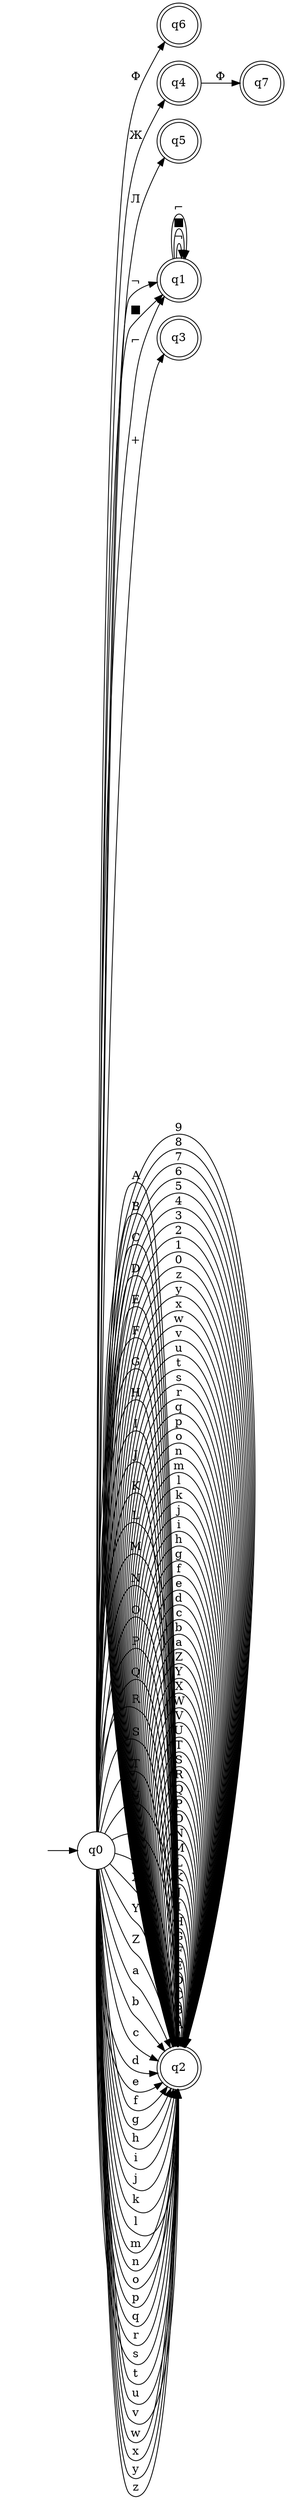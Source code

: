 digraph "DFA DIRECT - YALEX" {
	graph [rankdir=LR]
	"" [label="" shape=plaintext]
	q6 [label=q6 shape=doublecircle]
	q4 [label=q4 shape=doublecircle]
	q5 [label=q5 shape=doublecircle]
	q1 [label=q1 shape=doublecircle]
	q3 [label=q3 shape=doublecircle]
	q2 [label=q2 shape=doublecircle]
	q7 [label=q7 shape=doublecircle]
	q0 [label=q0 shape=circle]
	"" -> q0 [label=""]
	q0 -> q1 [label="¬"]
	q0 -> q1 [label="■"]
	q0 -> q1 [label="⌐"]
	q0 -> q2 [label=A]
	q0 -> q2 [label=B]
	q0 -> q2 [label=C]
	q0 -> q2 [label=D]
	q0 -> q2 [label=E]
	q0 -> q2 [label=F]
	q0 -> q2 [label=G]
	q0 -> q2 [label=H]
	q0 -> q2 [label=I]
	q0 -> q2 [label=J]
	q0 -> q2 [label=K]
	q0 -> q2 [label=L]
	q0 -> q2 [label=M]
	q0 -> q2 [label=N]
	q0 -> q2 [label=O]
	q0 -> q2 [label=P]
	q0 -> q2 [label=Q]
	q0 -> q2 [label=R]
	q0 -> q2 [label=S]
	q0 -> q2 [label=T]
	q0 -> q2 [label=U]
	q0 -> q2 [label=V]
	q0 -> q2 [label=W]
	q0 -> q2 [label=X]
	q0 -> q2 [label=Y]
	q0 -> q2 [label=Z]
	q0 -> q2 [label=a]
	q0 -> q2 [label=b]
	q0 -> q2 [label=c]
	q0 -> q2 [label=d]
	q0 -> q2 [label=e]
	q0 -> q2 [label=f]
	q0 -> q2 [label=g]
	q0 -> q2 [label=h]
	q0 -> q2 [label=i]
	q0 -> q2 [label=j]
	q0 -> q2 [label=k]
	q0 -> q2 [label=l]
	q0 -> q2 [label=m]
	q0 -> q2 [label=n]
	q0 -> q2 [label=o]
	q0 -> q2 [label=p]
	q0 -> q2 [label=q]
	q0 -> q2 [label=r]
	q0 -> q2 [label=s]
	q0 -> q2 [label=t]
	q0 -> q2 [label=u]
	q0 -> q2 [label=v]
	q0 -> q2 [label=w]
	q0 -> q2 [label=x]
	q0 -> q2 [label=y]
	q0 -> q2 [label=z]
	q0 -> q3 [label="+"]
	q0 -> q4 [label="Ж"]
	q0 -> q5 [label="Л"]
	q0 -> q6 [label="Ф"]
	q4 -> q7 [label="Ф"]
	q2 -> q2 [label=A]
	q2 -> q2 [label=B]
	q2 -> q2 [label=C]
	q2 -> q2 [label=D]
	q2 -> q2 [label=E]
	q2 -> q2 [label=F]
	q2 -> q2 [label=G]
	q2 -> q2 [label=H]
	q2 -> q2 [label=I]
	q2 -> q2 [label=J]
	q2 -> q2 [label=K]
	q2 -> q2 [label=L]
	q2 -> q2 [label=M]
	q2 -> q2 [label=N]
	q2 -> q2 [label=O]
	q2 -> q2 [label=P]
	q2 -> q2 [label=Q]
	q2 -> q2 [label=R]
	q2 -> q2 [label=S]
	q2 -> q2 [label=T]
	q2 -> q2 [label=U]
	q2 -> q2 [label=V]
	q2 -> q2 [label=W]
	q2 -> q2 [label=X]
	q2 -> q2 [label=Y]
	q2 -> q2 [label=Z]
	q2 -> q2 [label=a]
	q2 -> q2 [label=b]
	q2 -> q2 [label=c]
	q2 -> q2 [label=d]
	q2 -> q2 [label=e]
	q2 -> q2 [label=f]
	q2 -> q2 [label=g]
	q2 -> q2 [label=h]
	q2 -> q2 [label=i]
	q2 -> q2 [label=j]
	q2 -> q2 [label=k]
	q2 -> q2 [label=l]
	q2 -> q2 [label=m]
	q2 -> q2 [label=n]
	q2 -> q2 [label=o]
	q2 -> q2 [label=p]
	q2 -> q2 [label=q]
	q2 -> q2 [label=r]
	q2 -> q2 [label=s]
	q2 -> q2 [label=t]
	q2 -> q2 [label=u]
	q2 -> q2 [label=v]
	q2 -> q2 [label=w]
	q2 -> q2 [label=x]
	q2 -> q2 [label=y]
	q2 -> q2 [label=z]
	q2 -> q2 [label=0]
	q2 -> q2 [label=1]
	q2 -> q2 [label=2]
	q2 -> q2 [label=3]
	q2 -> q2 [label=4]
	q2 -> q2 [label=5]
	q2 -> q2 [label=6]
	q2 -> q2 [label=7]
	q2 -> q2 [label=8]
	q2 -> q2 [label=9]
	q1 -> q1 [label="¬"]
	q1 -> q1 [label="■"]
	q1 -> q1 [label="⌐"]
}
